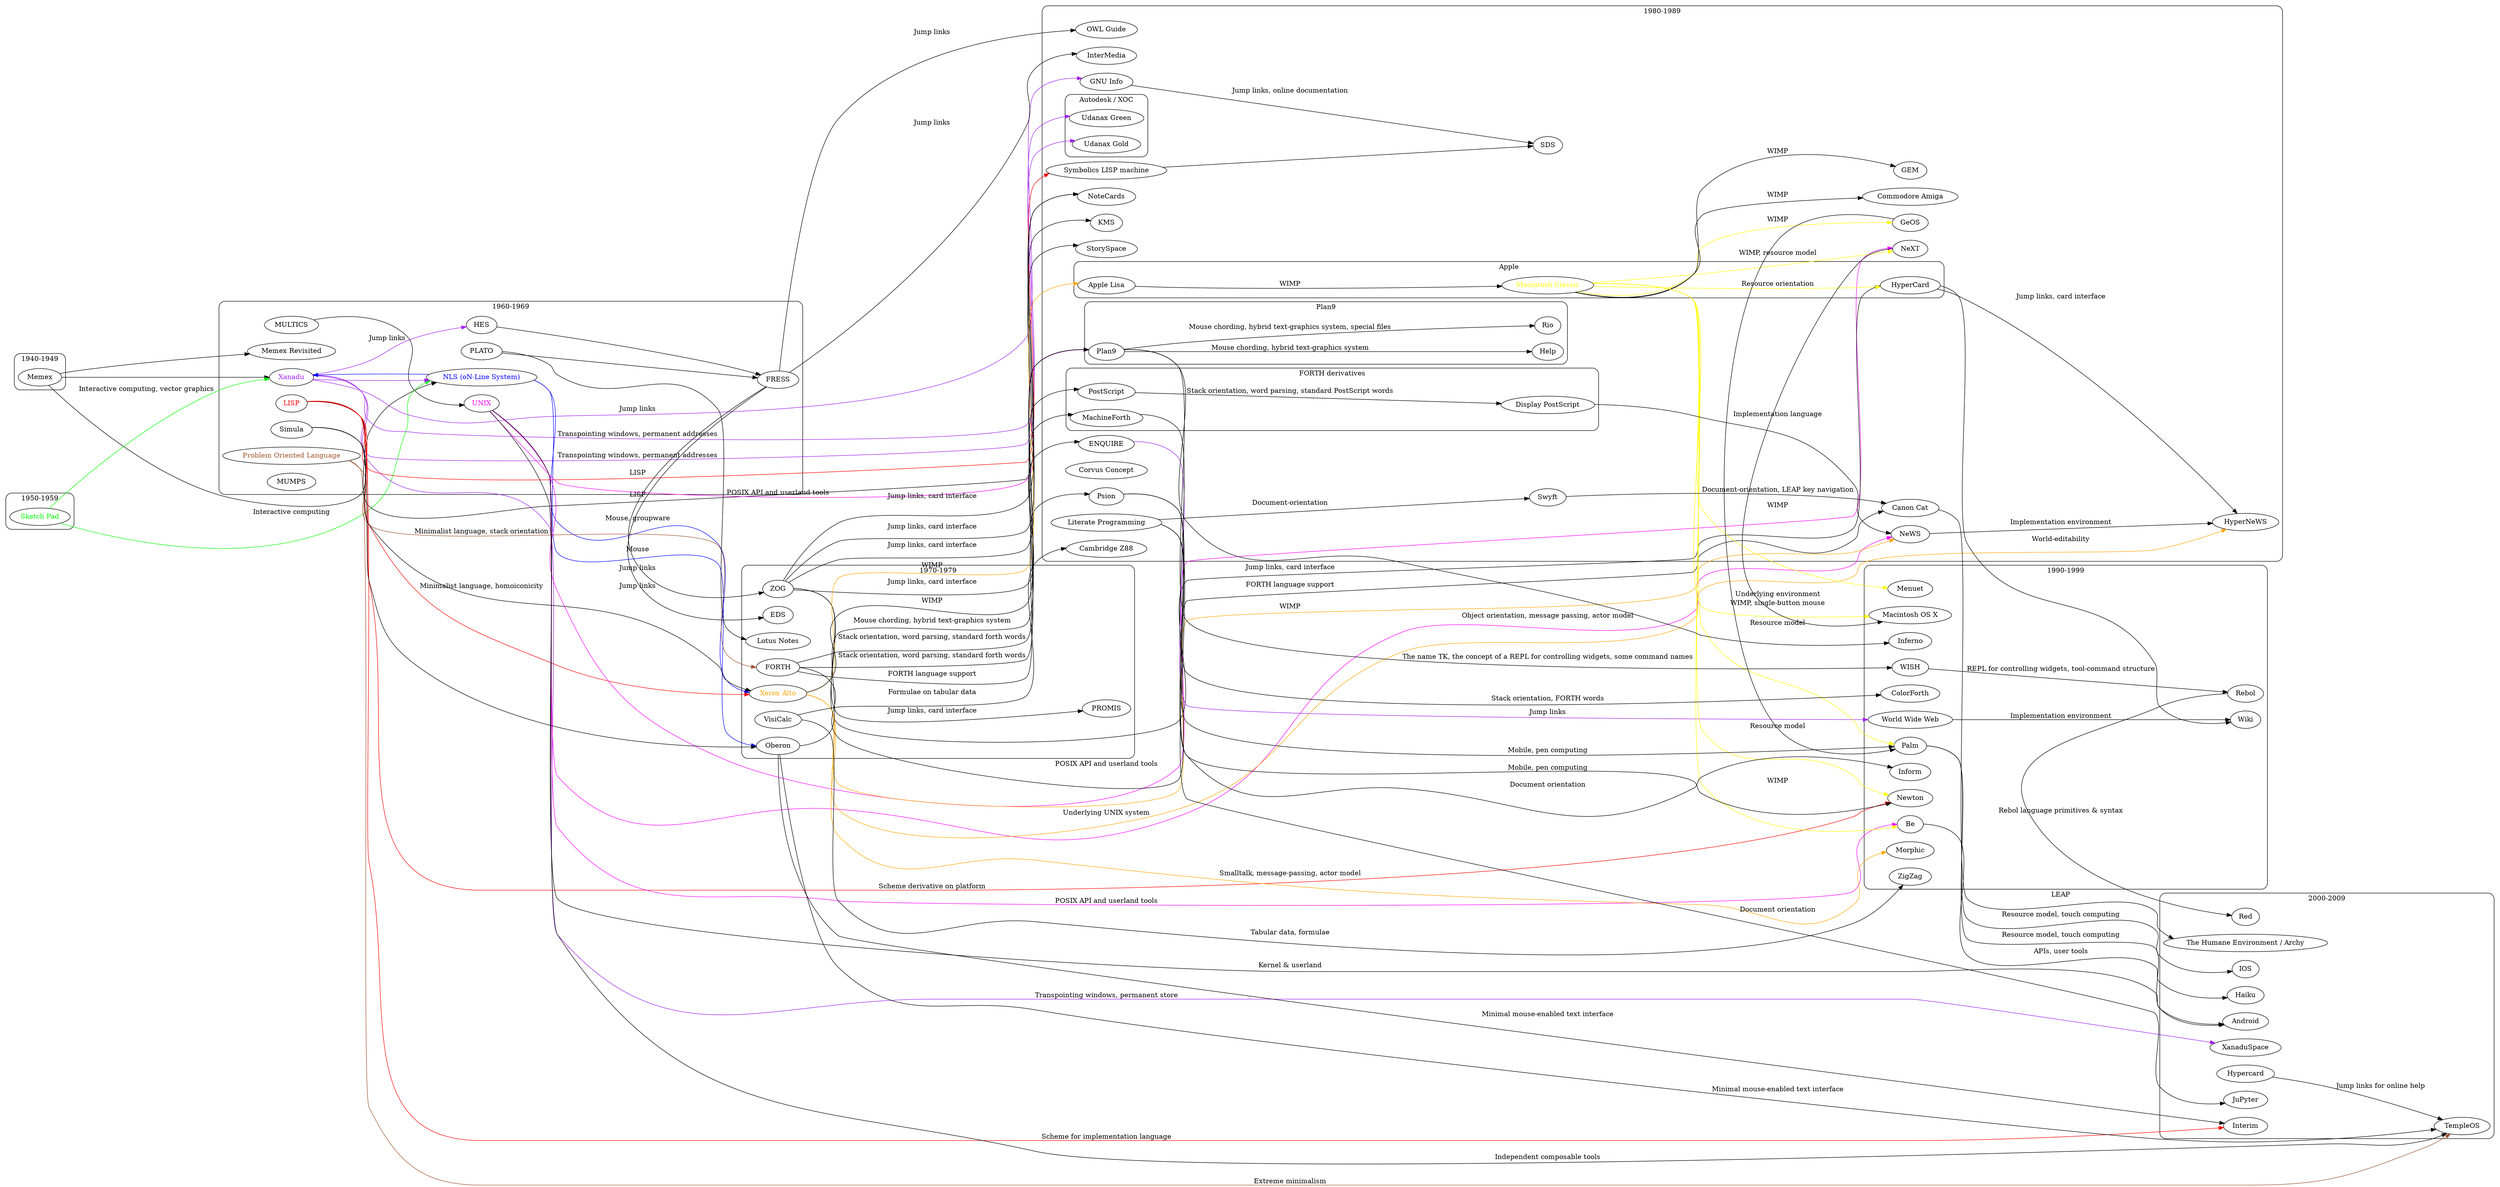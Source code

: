digraph gui_family_tree {
	rankdir=LR;
	style=rounded;
	subgraph "cluster_1940-1949" {
		label="1940-1949";
		"Memex";
		sortv=4
	}
	subgraph "cluster_1950-1959" {
		label="1950-1959";
		sortv=5
	}
	subgraph "cluster_1950-1959" { "Sketch Pad" [fontcolor=green];}
	subgraph "cluster_1960-1969" {
		label="1960-1969";
		sortv=6
	}
	subgraph "cluster_1960-1969" {
		"Xanadu" [fontcolor=purple];
		"NLS (oN-Line System)" [fontcolor=blue];
		"Problem Oriented Language" [fontcolor=sienna];
		"LISP" [fontcolor=red];
		"UNIX" [fontcolor=magenta];
		"Memex" -> "NLS (oN-Line System)";
		"Memex" -> "Xanadu";
		"Memex" -> "Memex Revisited";
		"Sketch Pad" -> "NLS (oN-Line System)" [color=green; label="Interactive computing"];
		"Sketch Pad" -> "Xanadu" [color=green; label="Interactive computing, vector graphics"];
		"NLS (oN-Line System)" -> "Xanadu" [color=blue];
		"Xanadu" -> "NLS (oN-Line System)" [color=purple];
		"MULTICS" -> "UNIX";
		"Simula";
		"MUMPS";
		"Xanadu" -> "HES" [color=purple; label="Jump links"];
		"HES" -> "FRESS";
		"PLATO" -> "FRESS";
	}
	subgraph "cluster_1970-1979" {
		label="1970-1979";
		sortv=7
	}
	subgraph "cluster_1970-1979" {
		"PLATO" -> "Lotus Notes";
		"FRESS" -> "ZOG" [label="Jump links"];
		"ZOG" -> "PROMIS"[label="Jump links, card interface"];
		"Xerox Alto" [fontcolor=orange];
		"Simula" -> "Oberon";
		"Simula" -> "Xerox Alto";
		"LISP" -> "Xerox Alto" [color=red; label="Minimalist language, homoiconicity"];
		"Problem Oriented Language" -> "FORTH" [color=sienna; label="Minimalist language, stack orientation"];
		"NLS (oN-Line System)" -> "Oberon" [color=blue; label="Mouse"];
		"NLS (oN-Line System)" -> "Xerox Alto" [color=blue; label="Mouse, groupware"];
		"VisiCalc";
		"FRESS" -> "EDS" [label="Jump links"];
	}
	subgraph "cluster_1980-1989" {
		label="1980-1989";
		sortv=8
	}
	subgraph "cluster_1980-1989" {
		"ZOG" -> "KMS" [label="Jump links, card interface"];
		"ZOG" -> "ENQUIRE" [label="Jump links, card interface"];
		"ZOG" -> "StorySpace" [label="Jump links, card interface"];
		"LISP" -> "Symbolics LISP machine" [color=red; label="LISP"];
		"Symbolics LISP machine" -> "SDS";
		"Xanadu" -> "GNU Info" [color=purple; label="Jump links"];
		"GNU Info" -> "SDS" [label="Jump links, online documentation"];
		"FRESS" -> "OWL Guide" [label="Jump links"];
		"LISP" -> "NoteCards" [label="LISP"];
		"ZOG" -> "NoteCards" [label="Jump links, card interface"];
		"FRESS" -> "InterMedia" [label="Jump links"];
		"Corvus Concept";
		"VisiCalc" -> "Cambridge Z88" [label="Formulae on tabular data"];
		subgraph "cluster_xu" {
			label="Autodesk / XOC";
			"Xanadu" -> "Udanax Green" [color=purple; label="Transpointing windows, permanent addresses"];
			"Xanadu" -> "Udanax Gold" [color=purple; label="Transpointing windows, permanent addresses"];
		}
		subgraph "cluster_apple" {
			label="Apple";
			"Macintosh Classic" [fontcolor=yellow];
			"Xerox Alto" -> "Apple Lisa" [color=orange; label="WIMP"];
			"Apple Lisa" -> "Macintosh Classic" [label="WIMP"];
			"Macintosh Classic" -> "HyperCard" [color=yellow; label="Resource orientation"];
			"ZOG" -> "HyperCard" [label="Jump links, card interface"];
		}
		"UNIX" -> "NeXT" [color=magenta; label="POSIX API and userland tools"];
		"Macintosh Classic" -> "NeXT" [color=yellow; label="WIMP, resource model"];
		"Macintosh Classic" -> "GeOS" [color=yellow; label="WIMP"];
		subgraph "cluster_plan9" {
			label="Plan9";
			"UNIX" -> "Plan9" [color=magenta; label="POSIX API and userland tools"];
			"Oberon" -> "Plan9" [label="Mouse chording, hybrid text-graphics system"];
			"Xerox Alto" -> "Plan9" [label="WIMP"];
			"Plan9" -> "Help" [label="Mouse chording, hybrid text-graphics system"];
			"Plan9" -> "Rio" [label="Mouse chording, hybrid text-graphics system, special files"];
		} 
		"Literate Programming" -> "Swyft" [label="Document-orientation"];
		"Swyft" -> "Canon Cat" [label="Document-orientation, LEAP key navigation"];
		"FORTH" -> "Canon Cat" [label="FORTH language support"];
		"Macintosh Classic" -> "Commodore Amiga" [label="WIMP"];
		"Macintosh Classic" -> "GEM" [label="WIMP"];
		subgraph "cluster_forths" {
			label="FORTH derivatives";
			"FORTH" -> "MachineForth" [label="Stack orientation, word parsing, standard forth words"];
			"FORTH" -> "PostScript" [label="Stack orientation, word parsing, standard forth words"];
			"PostScript" -> "Display PostScript" [label="Stack orientation, word parsing, standard PostScript words"];
		}
		"FORTH" -> "Psion" [label="FORTH language support"];
		"UNIX" -> "NeWS" [color=magenta; label="Underlying UNIX system"];
		"Xerox Alto" -> "NeWS" [color=orange; label="WIMP"];
		"Xerox Alto" -> "HyperNeWS" [color=orange; label="Object orientation, message passing, actor model"];
		"Display PostScript" -> "NeWS" [label="Implementation language"];
		"NeWS" -> "HyperNeWS" [label="Implementation environment"];
		"HyperCard" -> "HyperNeWS" [label="Jump links, card interface"];
	}
	subgraph "cluster_1990-1999" {
		label="1990-1999";
		sortv=9
	}
	subgraph "cluster_1990-1999" {
		"Psion" -> "Palm" [label="Mobile, pen computing"];
		"Psion" -> "Newton" [label="Mobile, pen computing"];
		"GeOS" -> "Palm";
		"Macintosh Classic" -> "Palm" [color=yellow; label="Resource model"];
		"Macintosh Classic" -> "Newton" [color=yellow; label="Resource model"];
		"LISP" -> "Newton" [color=red; label="Scheme derivative on platform"]
		"VisiCalc" -> "ZigZag" [label="Tabular data, formulae"];
		"Macintosh Classic" -> "Macintosh OS X" [color=yellow; label="WIMP, single-button mouse"];
		"Macintosh Classic" -> "Menuet" [color=yellow; label="WIMP"];
		"Macintosh Classic" -> "Be" [color=yellow; label="WIMP"];
		"UNIX" -> "Be" [color=magenta; label="POSIX API and userland tools"];
		"Xerox Alto" -> "Morphic" [color=orange; label="Smalltalk, message-passing, actor model"];
		"Plan9" -> "Inferno";
		"NeXT" -> "Macintosh OS X" [label="Underlying environment"];
		"Plan9" -> "WISH" [label="The name TK, the concept of a REPL for controlling widgets, some command names"];
		"MachineForth" -> "ColorForth" [label="Stack orientation, FORTH words"];
		"Literate Programming" -> "Inform" [label="Document orientation"];
		"ENQUIRE" -> "World Wide Web" [color=purple; label="Jump links"];
		"World Wide Web" -> "Wiki" [label="Implementation environment"];
		"HyperCard" -> "Wiki" [label="World-editability"];
		"WISH" -> "Rebol" [label="REPL for controlling widgets, tool-command structure"];
	}
	subgraph "cluster_2000-2009" {
		label="2000-2009";
		sortv=10
	}
	subgraph "cluster_2000-2009" {
		"Palm" -> "Android" [label="Resource model, touch computing"];
		"UNIX" -> "Android" [label="Kernel & userland"];
		"Palm" -> "IOS" [label="Resource model, touch computing"];
		"LISP" -> "Interim" [color=red; label="Scheme for implementation language"];
		"Problem Oriented Language" -> "TempleOS" [color=sienna; label="Extreme minimalism"];
		"Literate Programming" -> "JuPyter" [label="Document orientation"];
		"Be" -> "Haiku" [label="APIs, user tools"];
		"Canon Cat" -> "The Humane Environment / Archy" [label="LEAP"];
		"Oberon" -> "Interim" [label="Minimal mouse-enabled text interface"];
		"Oberon" -> "TempleOS" [label="Minimal mouse-enabled text interface"];
		"UNIX" -> "TempleOS" [label="Independent composable tools"];
		"Hypercard" -> "TempleOS" [label="Jump links for online help"];
		"Rebol" -> "Red" [label="Rebol language primitives & syntax"];
		"Xanadu" -> "XanaduSpace" [color=purple; label="Transpointing windows, permanent store"];
	}
} 
